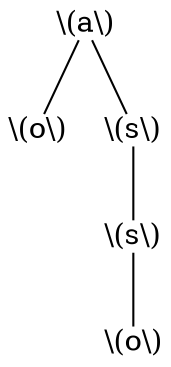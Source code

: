 graph {
	0 [label="\\(a\\)" shape=plain]
	1 [label="\\(o\\)" shape=plain]
	0 -- 1
	2 [label="\\(s\\)" shape=plain]
	0 -- 2
	3 [label="\\(s\\)" shape=plain]
	2 -- 3
	4 [label="\\(o\\)" shape=plain]
	3 -- 4
}
